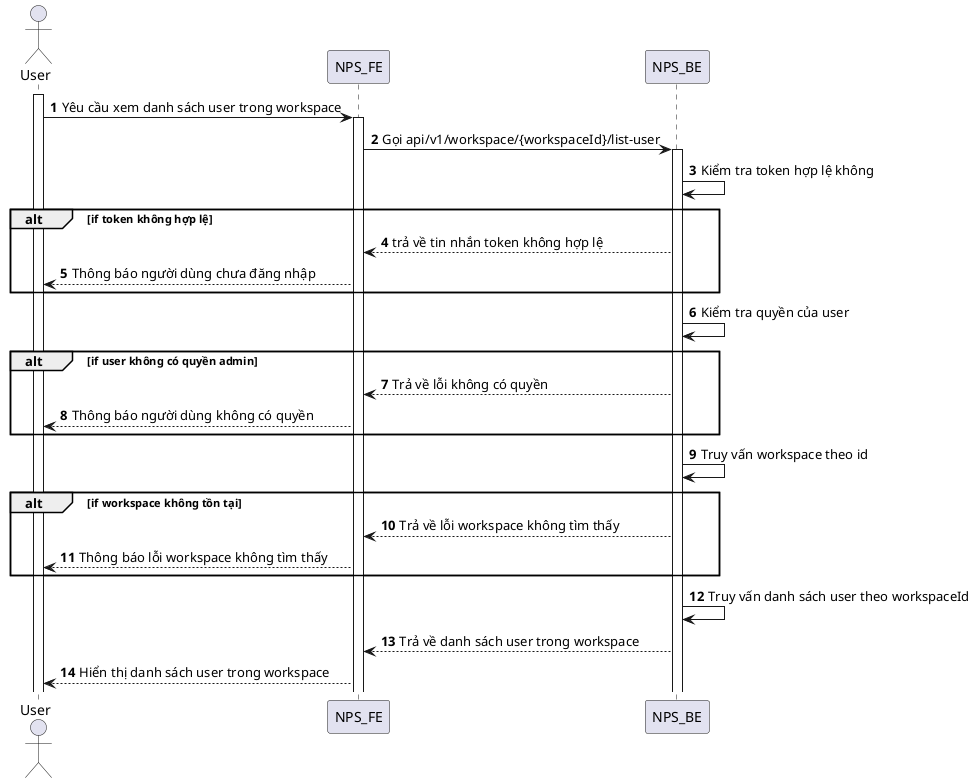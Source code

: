 @startuml
autonumber
actor User
activate User
User -> NPS_FE: Yêu cầu xem danh sách user trong workspace
activate NPS_FE
NPS_FE -> NPS_BE: Gọi api/v1/workspace/{workspaceId}/list-user
activate NPS_BE
NPS_BE -> NPS_BE: Kiểm tra token hợp lệ không
alt if token không hợp lệ
NPS_BE --> NPS_FE: trả về tin nhắn token không hợp lệ
NPS_FE --> User: Thông báo người dùng chưa đăng nhập
end
NPS_BE -> NPS_BE: Kiểm tra quyền của user
alt if user không có quyền admin
NPS_BE --> NPS_FE: Trả về lỗi không có quyền
NPS_FE --> User: Thông báo người dùng không có quyền
end
NPS_BE -> NPS_BE: Truy vấn workspace theo id
alt if workspace không tồn tại
NPS_BE --> NPS_FE: Trả về lỗi workspace không tìm thấy
NPS_FE --> User: Thông báo lỗi workspace không tìm thấy
end
NPS_BE -> NPS_BE: Truy vấn danh sách user theo workspaceId
NPS_BE --> NPS_FE: Trả về danh sách user trong workspace
NPS_FE --> User: Hiển thị danh sách user trong workspace
@enduml